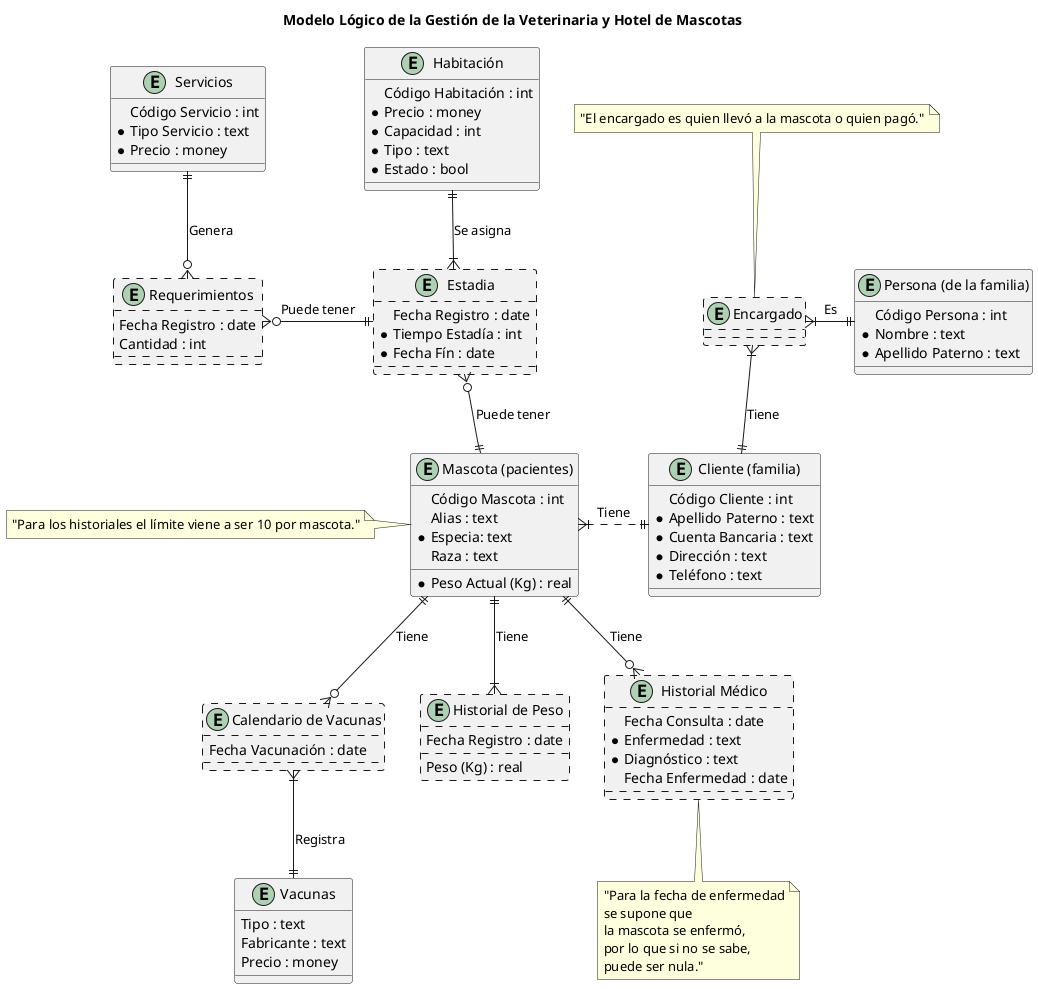 @startuml veterinaria_modelo_logico
' left to right direction
' !theme spacelab
' skinparam linetype ortho

title Modelo Lógico de la Gestión de la Veterinaria y Hotel de Mascotas

' Principales. '
entity "Persona (de la familia)" as persona {
  Código Persona : int
  * Nombre : text
  * Apellido Paterno : text
}
entity "Cliente (familia)" as cliente {
  Código Cliente : int
  * Apellido Paterno : text
  * Cuenta Bancaria : text
  * Dirección : text
  * Teléfono : text
}
entity "Encargado" as encargado #line.dashed
note top: "El encargado es quien llevó a la mascota o quien pagó."
entity "Mascota (pacientes)" as mascota {
  Código Mascota : int
  Alias : text
  * Especia: text
  Raza : text
  * Peso Actual (Kg) : real
}
note left: "Para los historiales el límite viene a ser 10 por mascota."
note right of mascota::"Paciente Veterinaria : bool"
  "Indica si la mascota es
  paciente de la veterinaria
  o no"
end note

' Historiales dependientes de la mascota. '
entity "Historial de Peso" as historial_peso #line.dashed {
  Fecha Registro : date
  Peso (Kg) : real
}
entity "Historial Médico" as historial_medico #line.dashed {
  Fecha Consulta : date
  * Enfermedad : text
  * Diagnóstico : text
  Fecha Enfermedad : date
}
note bottom: "Para la fecha de enfermedad\nse supone que\nla mascota se enfermó,\npor lo que si no se sabe,\npuede ser nula."
entity "Calendario de Vacunas" as calendario_vacunas #line.dashed {
  Fecha Vacunación : date
}
note left of calendario_vacunas::Enfermedad
  "Nombre de la vacuna
  o bien la enfermedad
  contra la que se está
  vacunando."
end note
entity "Vacunas" as vacunas {
  Tipo : text
  Fabricante : text
  Precio : money
}

' Relaciones.'
persona ||-left-|{ encargado : "Es"
encargado }|-down-|| cliente : "Tiene"
cliente ||.left.|{ mascota : "Tiene"

mascota ||-down-|{ historial_peso : "Tiene"
mascota ||-down-o{ historial_medico : "Tiene"
mascota ||-down-o{ calendario_vacunas : "Tiene"
calendario_vacunas }|-down-|| vacunas : "Registra"


' Ampliación: Servicio de hotel de mascota. '
' Principales. '
entity "Estadia" as estadia #line.dashed {
  Fecha Registro : date
  * Tiempo Estadía : int
  * Fecha Fín : date
}

' De servicio. '
entity "Habitación" as habitacion {
  Código Habitación : int
  * Precio : money
  * Capacidad : int
  * Tipo : text
  * Estado : bool
}
entity "Requerimientos" as requerimientos #line.dashed {
  Fecha Registro : date
  Cantidad : int
}
entity "Servicios" as servicios {
  Código Servicio : int
  * Tipo Servicio : text
  * Precio : money
}

' Relaciones. '
mascota ||-up-o{ estadia : "Puede tener"
estadia }|-up-|| habitacion : "Se asigna"
estadia ||-left-o{ requerimientos : "Puede tener"
requerimientos }o-up-|| servicios : "Genera"

@enduml
